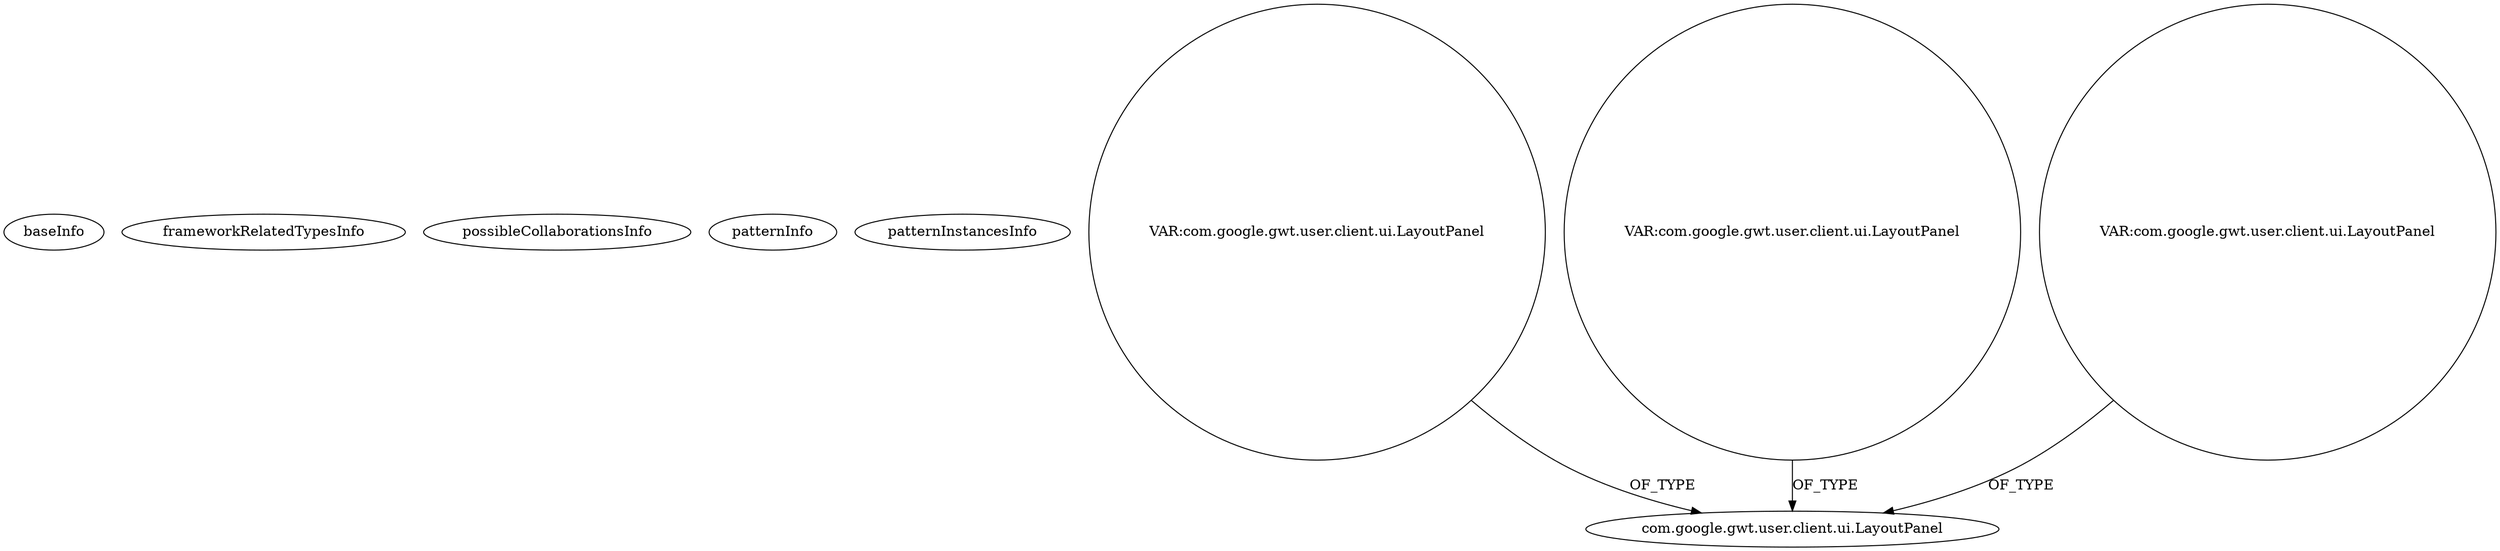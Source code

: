 digraph {
baseInfo[graphId=410,category="pattern",isAnonymous=false,possibleRelation=false]
frameworkRelatedTypesInfo[]
possibleCollaborationsInfo[]
patternInfo[frequency=3.0,patternRootClient=null]
patternInstancesInfo[0="lambourg-WebGallery~/lambourg-WebGallery/WebGallery-master/client/src/com/lambourg/webgallery/client/folderview/FolderView.java~FolderView~3530",1="lambourg-WebGallery~/lambourg-WebGallery/WebGallery-master/client/src/com/lambourg/webgallery/client/pictureview/PictureView.java~void onZoomClicked()~3565",2="lambourg-WebGallery~/lambourg-WebGallery/WebGallery-master/client/src/com/lambourg/webgallery/client/pictureview/PictureView.java~PictureView~3541"]
1[label="com.google.gwt.user.client.ui.LayoutPanel",vertexType="FRAMEWORK_CLASS_TYPE",isFrameworkType=false]
87[label="VAR:com.google.gwt.user.client.ui.LayoutPanel",vertexType="VARIABLE_EXPRESION",isFrameworkType=false,shape=circle]
193[label="VAR:com.google.gwt.user.client.ui.LayoutPanel",vertexType="VARIABLE_EXPRESION",isFrameworkType=false,shape=circle]
345[label="VAR:com.google.gwt.user.client.ui.LayoutPanel",vertexType="VARIABLE_EXPRESION",isFrameworkType=false,shape=circle]
345->1[label="OF_TYPE"]
87->1[label="OF_TYPE"]
193->1[label="OF_TYPE"]
}
